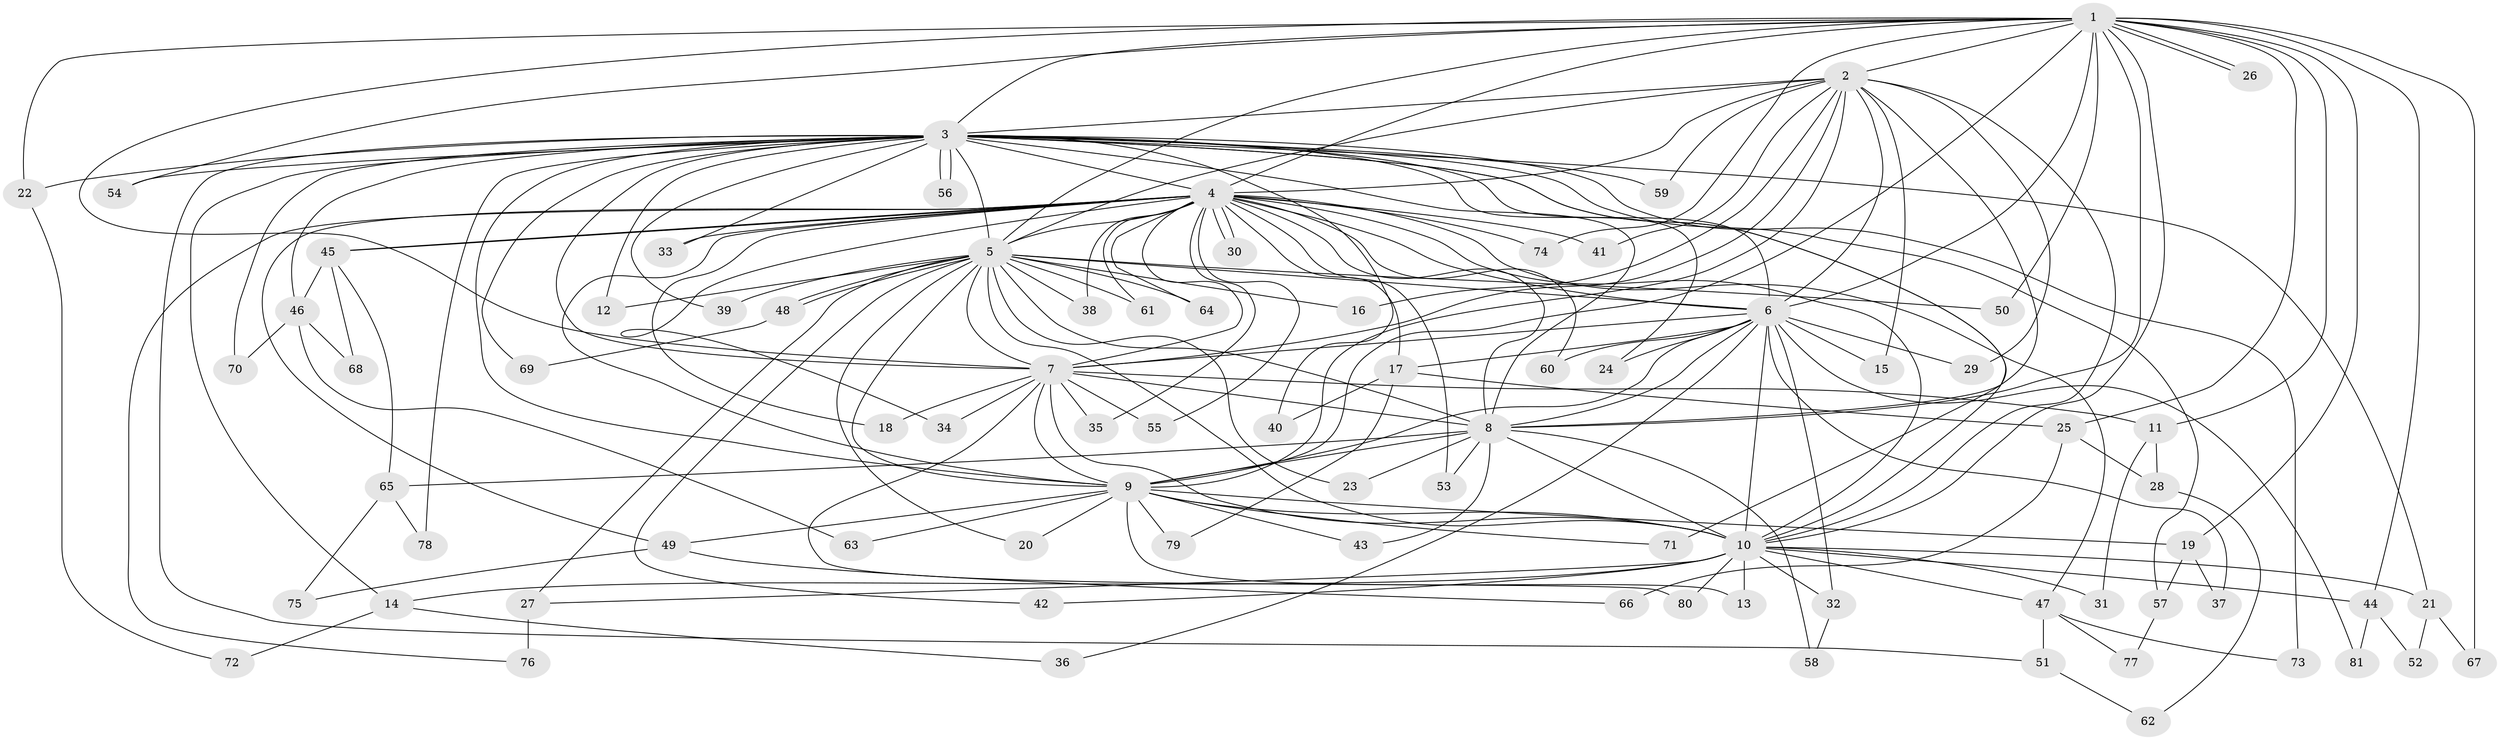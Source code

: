// Generated by graph-tools (version 1.1) at 2025/10/02/27/25 16:10:57]
// undirected, 81 vertices, 187 edges
graph export_dot {
graph [start="1"]
  node [color=gray90,style=filled];
  1;
  2;
  3;
  4;
  5;
  6;
  7;
  8;
  9;
  10;
  11;
  12;
  13;
  14;
  15;
  16;
  17;
  18;
  19;
  20;
  21;
  22;
  23;
  24;
  25;
  26;
  27;
  28;
  29;
  30;
  31;
  32;
  33;
  34;
  35;
  36;
  37;
  38;
  39;
  40;
  41;
  42;
  43;
  44;
  45;
  46;
  47;
  48;
  49;
  50;
  51;
  52;
  53;
  54;
  55;
  56;
  57;
  58;
  59;
  60;
  61;
  62;
  63;
  64;
  65;
  66;
  67;
  68;
  69;
  70;
  71;
  72;
  73;
  74;
  75;
  76;
  77;
  78;
  79;
  80;
  81;
  1 -- 2;
  1 -- 3;
  1 -- 4;
  1 -- 5;
  1 -- 6;
  1 -- 7;
  1 -- 8;
  1 -- 9;
  1 -- 10;
  1 -- 11;
  1 -- 19;
  1 -- 22;
  1 -- 25;
  1 -- 26;
  1 -- 26;
  1 -- 44;
  1 -- 50;
  1 -- 54;
  1 -- 67;
  1 -- 74;
  2 -- 3;
  2 -- 4;
  2 -- 5;
  2 -- 6;
  2 -- 7;
  2 -- 8;
  2 -- 9;
  2 -- 10;
  2 -- 15;
  2 -- 16;
  2 -- 29;
  2 -- 41;
  2 -- 59;
  3 -- 4;
  3 -- 5;
  3 -- 6;
  3 -- 7;
  3 -- 8;
  3 -- 9;
  3 -- 10;
  3 -- 12;
  3 -- 14;
  3 -- 21;
  3 -- 22;
  3 -- 24;
  3 -- 33;
  3 -- 39;
  3 -- 40;
  3 -- 46;
  3 -- 51;
  3 -- 54;
  3 -- 56;
  3 -- 56;
  3 -- 57;
  3 -- 59;
  3 -- 69;
  3 -- 70;
  3 -- 71;
  3 -- 73;
  3 -- 78;
  4 -- 5;
  4 -- 6;
  4 -- 7;
  4 -- 8;
  4 -- 9;
  4 -- 10;
  4 -- 17;
  4 -- 18;
  4 -- 30;
  4 -- 30;
  4 -- 33;
  4 -- 34;
  4 -- 35;
  4 -- 38;
  4 -- 41;
  4 -- 45;
  4 -- 45;
  4 -- 47;
  4 -- 49;
  4 -- 53;
  4 -- 55;
  4 -- 60;
  4 -- 61;
  4 -- 64;
  4 -- 74;
  4 -- 76;
  5 -- 6;
  5 -- 7;
  5 -- 8;
  5 -- 9;
  5 -- 10;
  5 -- 12;
  5 -- 16;
  5 -- 20;
  5 -- 23;
  5 -- 27;
  5 -- 38;
  5 -- 39;
  5 -- 42;
  5 -- 48;
  5 -- 48;
  5 -- 50;
  5 -- 61;
  5 -- 64;
  6 -- 7;
  6 -- 8;
  6 -- 9;
  6 -- 10;
  6 -- 15;
  6 -- 17;
  6 -- 24;
  6 -- 29;
  6 -- 32;
  6 -- 36;
  6 -- 37;
  6 -- 60;
  6 -- 81;
  7 -- 8;
  7 -- 9;
  7 -- 10;
  7 -- 11;
  7 -- 18;
  7 -- 34;
  7 -- 35;
  7 -- 55;
  7 -- 80;
  8 -- 9;
  8 -- 10;
  8 -- 23;
  8 -- 43;
  8 -- 53;
  8 -- 58;
  8 -- 65;
  9 -- 10;
  9 -- 13;
  9 -- 19;
  9 -- 20;
  9 -- 43;
  9 -- 49;
  9 -- 63;
  9 -- 71;
  9 -- 79;
  10 -- 13;
  10 -- 14;
  10 -- 21;
  10 -- 27;
  10 -- 31;
  10 -- 32;
  10 -- 42;
  10 -- 44;
  10 -- 47;
  10 -- 80;
  11 -- 28;
  11 -- 31;
  14 -- 36;
  14 -- 72;
  17 -- 25;
  17 -- 40;
  17 -- 79;
  19 -- 37;
  19 -- 57;
  21 -- 52;
  21 -- 67;
  22 -- 72;
  25 -- 28;
  25 -- 66;
  27 -- 76;
  28 -- 62;
  32 -- 58;
  44 -- 52;
  44 -- 81;
  45 -- 46;
  45 -- 65;
  45 -- 68;
  46 -- 63;
  46 -- 68;
  46 -- 70;
  47 -- 51;
  47 -- 73;
  47 -- 77;
  48 -- 69;
  49 -- 66;
  49 -- 75;
  51 -- 62;
  57 -- 77;
  65 -- 75;
  65 -- 78;
}
